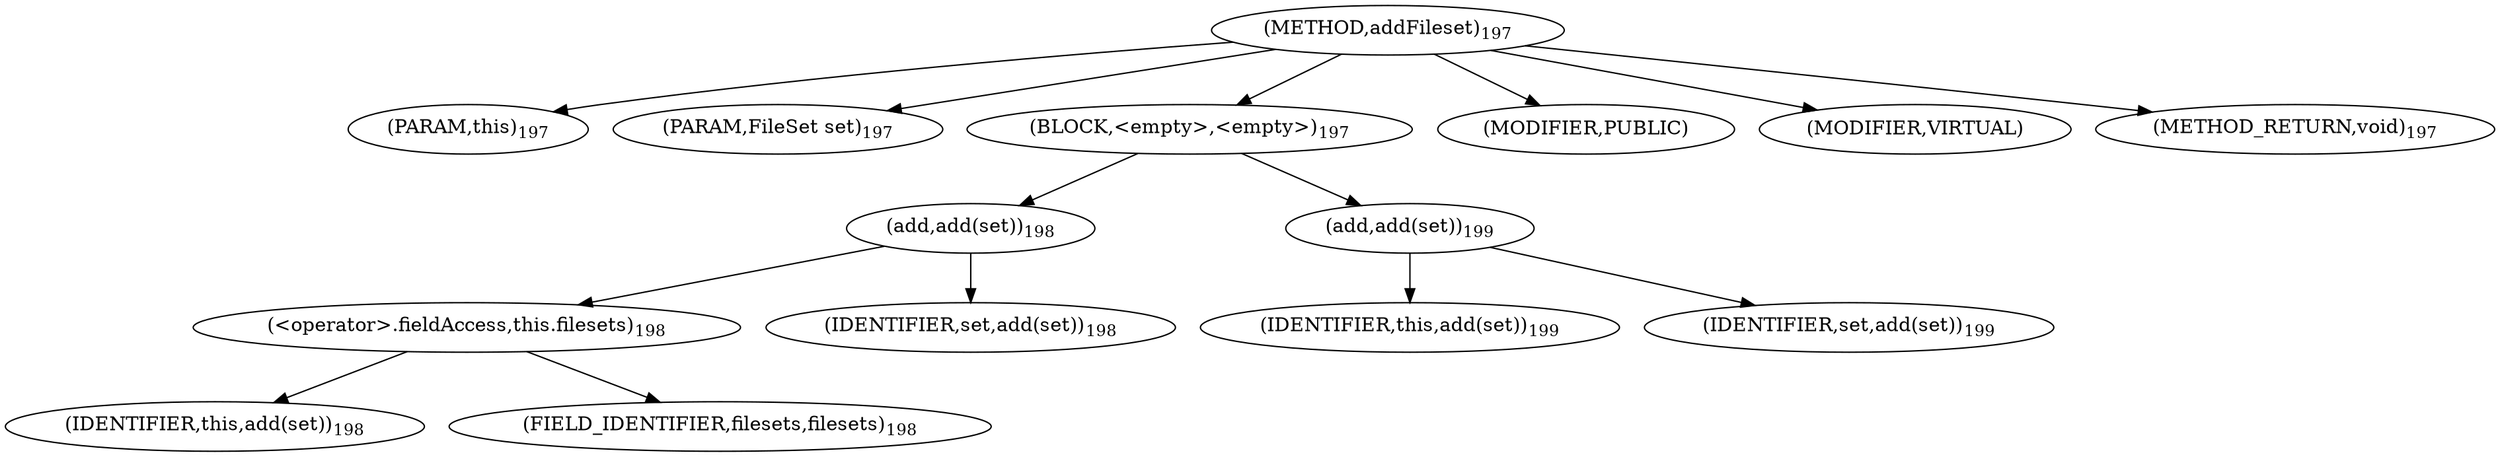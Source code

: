 digraph "addFileset" {  
"285" [label = <(METHOD,addFileset)<SUB>197</SUB>> ]
"27" [label = <(PARAM,this)<SUB>197</SUB>> ]
"286" [label = <(PARAM,FileSet set)<SUB>197</SUB>> ]
"287" [label = <(BLOCK,&lt;empty&gt;,&lt;empty&gt;)<SUB>197</SUB>> ]
"288" [label = <(add,add(set))<SUB>198</SUB>> ]
"289" [label = <(&lt;operator&gt;.fieldAccess,this.filesets)<SUB>198</SUB>> ]
"290" [label = <(IDENTIFIER,this,add(set))<SUB>198</SUB>> ]
"291" [label = <(FIELD_IDENTIFIER,filesets,filesets)<SUB>198</SUB>> ]
"292" [label = <(IDENTIFIER,set,add(set))<SUB>198</SUB>> ]
"293" [label = <(add,add(set))<SUB>199</SUB>> ]
"26" [label = <(IDENTIFIER,this,add(set))<SUB>199</SUB>> ]
"294" [label = <(IDENTIFIER,set,add(set))<SUB>199</SUB>> ]
"295" [label = <(MODIFIER,PUBLIC)> ]
"296" [label = <(MODIFIER,VIRTUAL)> ]
"297" [label = <(METHOD_RETURN,void)<SUB>197</SUB>> ]
  "285" -> "27" 
  "285" -> "286" 
  "285" -> "287" 
  "285" -> "295" 
  "285" -> "296" 
  "285" -> "297" 
  "287" -> "288" 
  "287" -> "293" 
  "288" -> "289" 
  "288" -> "292" 
  "289" -> "290" 
  "289" -> "291" 
  "293" -> "26" 
  "293" -> "294" 
}
